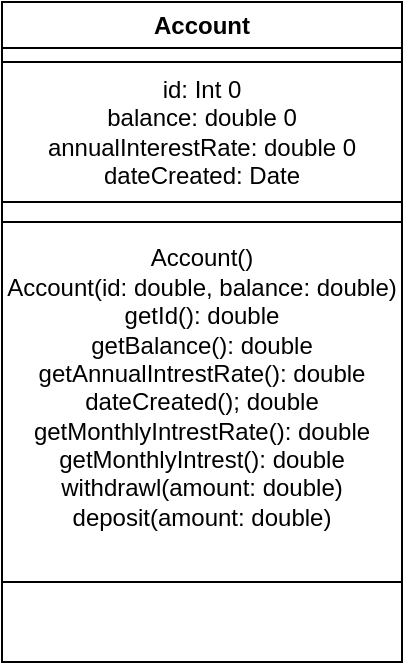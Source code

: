 <mxfile version="23.1.7" type="github">
  <diagram name="Page-1" id="lgMhn1L4xMq7JEpC2YKC">
    <mxGraphModel dx="834" dy="321" grid="1" gridSize="10" guides="1" tooltips="1" connect="1" arrows="1" fold="1" page="1" pageScale="1" pageWidth="850" pageHeight="1100" math="0" shadow="0">
      <root>
        <mxCell id="0" />
        <mxCell id="1" parent="0" />
        <mxCell id="XmR2WIq8wX1BM2f5QS7f-1" value="Account" style="swimlane;whiteSpace=wrap;html=1;" vertex="1" parent="1">
          <mxGeometry x="320" y="140" width="200" height="330" as="geometry" />
        </mxCell>
        <mxCell id="XmR2WIq8wX1BM2f5QS7f-2" value="id: Int 0&lt;br&gt;balance: double 0&lt;br&gt;annualInterestRate: double 0&lt;br&gt;dateCreated: Date" style="rounded=0;whiteSpace=wrap;html=1;align=center;" vertex="1" parent="XmR2WIq8wX1BM2f5QS7f-1">
          <mxGeometry y="30" width="200" height="70" as="geometry" />
        </mxCell>
        <mxCell id="XmR2WIq8wX1BM2f5QS7f-3" value="Account()&lt;br&gt;Account(id: double, balance: double)&lt;br&gt;getId(): double&lt;br&gt;getBalance(): double&lt;br&gt;getAnnualIntrestRate(): double&lt;br&gt;dateCreated(); double&lt;br&gt;getMonthlyIntrestRate(): double&lt;br&gt;getMonthlyIntrest(): double&lt;br&gt;withdrawl(amount: double)&lt;br&gt;deposit(amount: double)&lt;div&gt;&lt;br&gt;&lt;/div&gt;" style="rounded=0;whiteSpace=wrap;html=1;" vertex="1" parent="XmR2WIq8wX1BM2f5QS7f-1">
          <mxGeometry y="110" width="200" height="180" as="geometry" />
        </mxCell>
      </root>
    </mxGraphModel>
  </diagram>
</mxfile>
